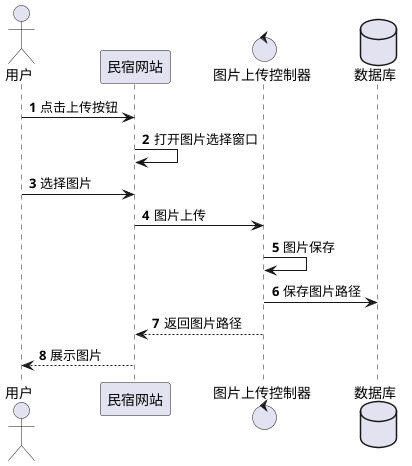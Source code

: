 


@startuml
autonumber
actor 用户 as user
participant 民宿网站 as client
control 图片上传控制器 as con
database 数据库 as data

user -> client : 点击上传按钮
client -> client : 打开图片选择窗口
user -> client : 选择图片
client -> con : 图片上传
con -> con : 图片保存
con -> data : 保存图片路径
con --> client : 返回图片路径
client --> user: 展示图片

@enduml